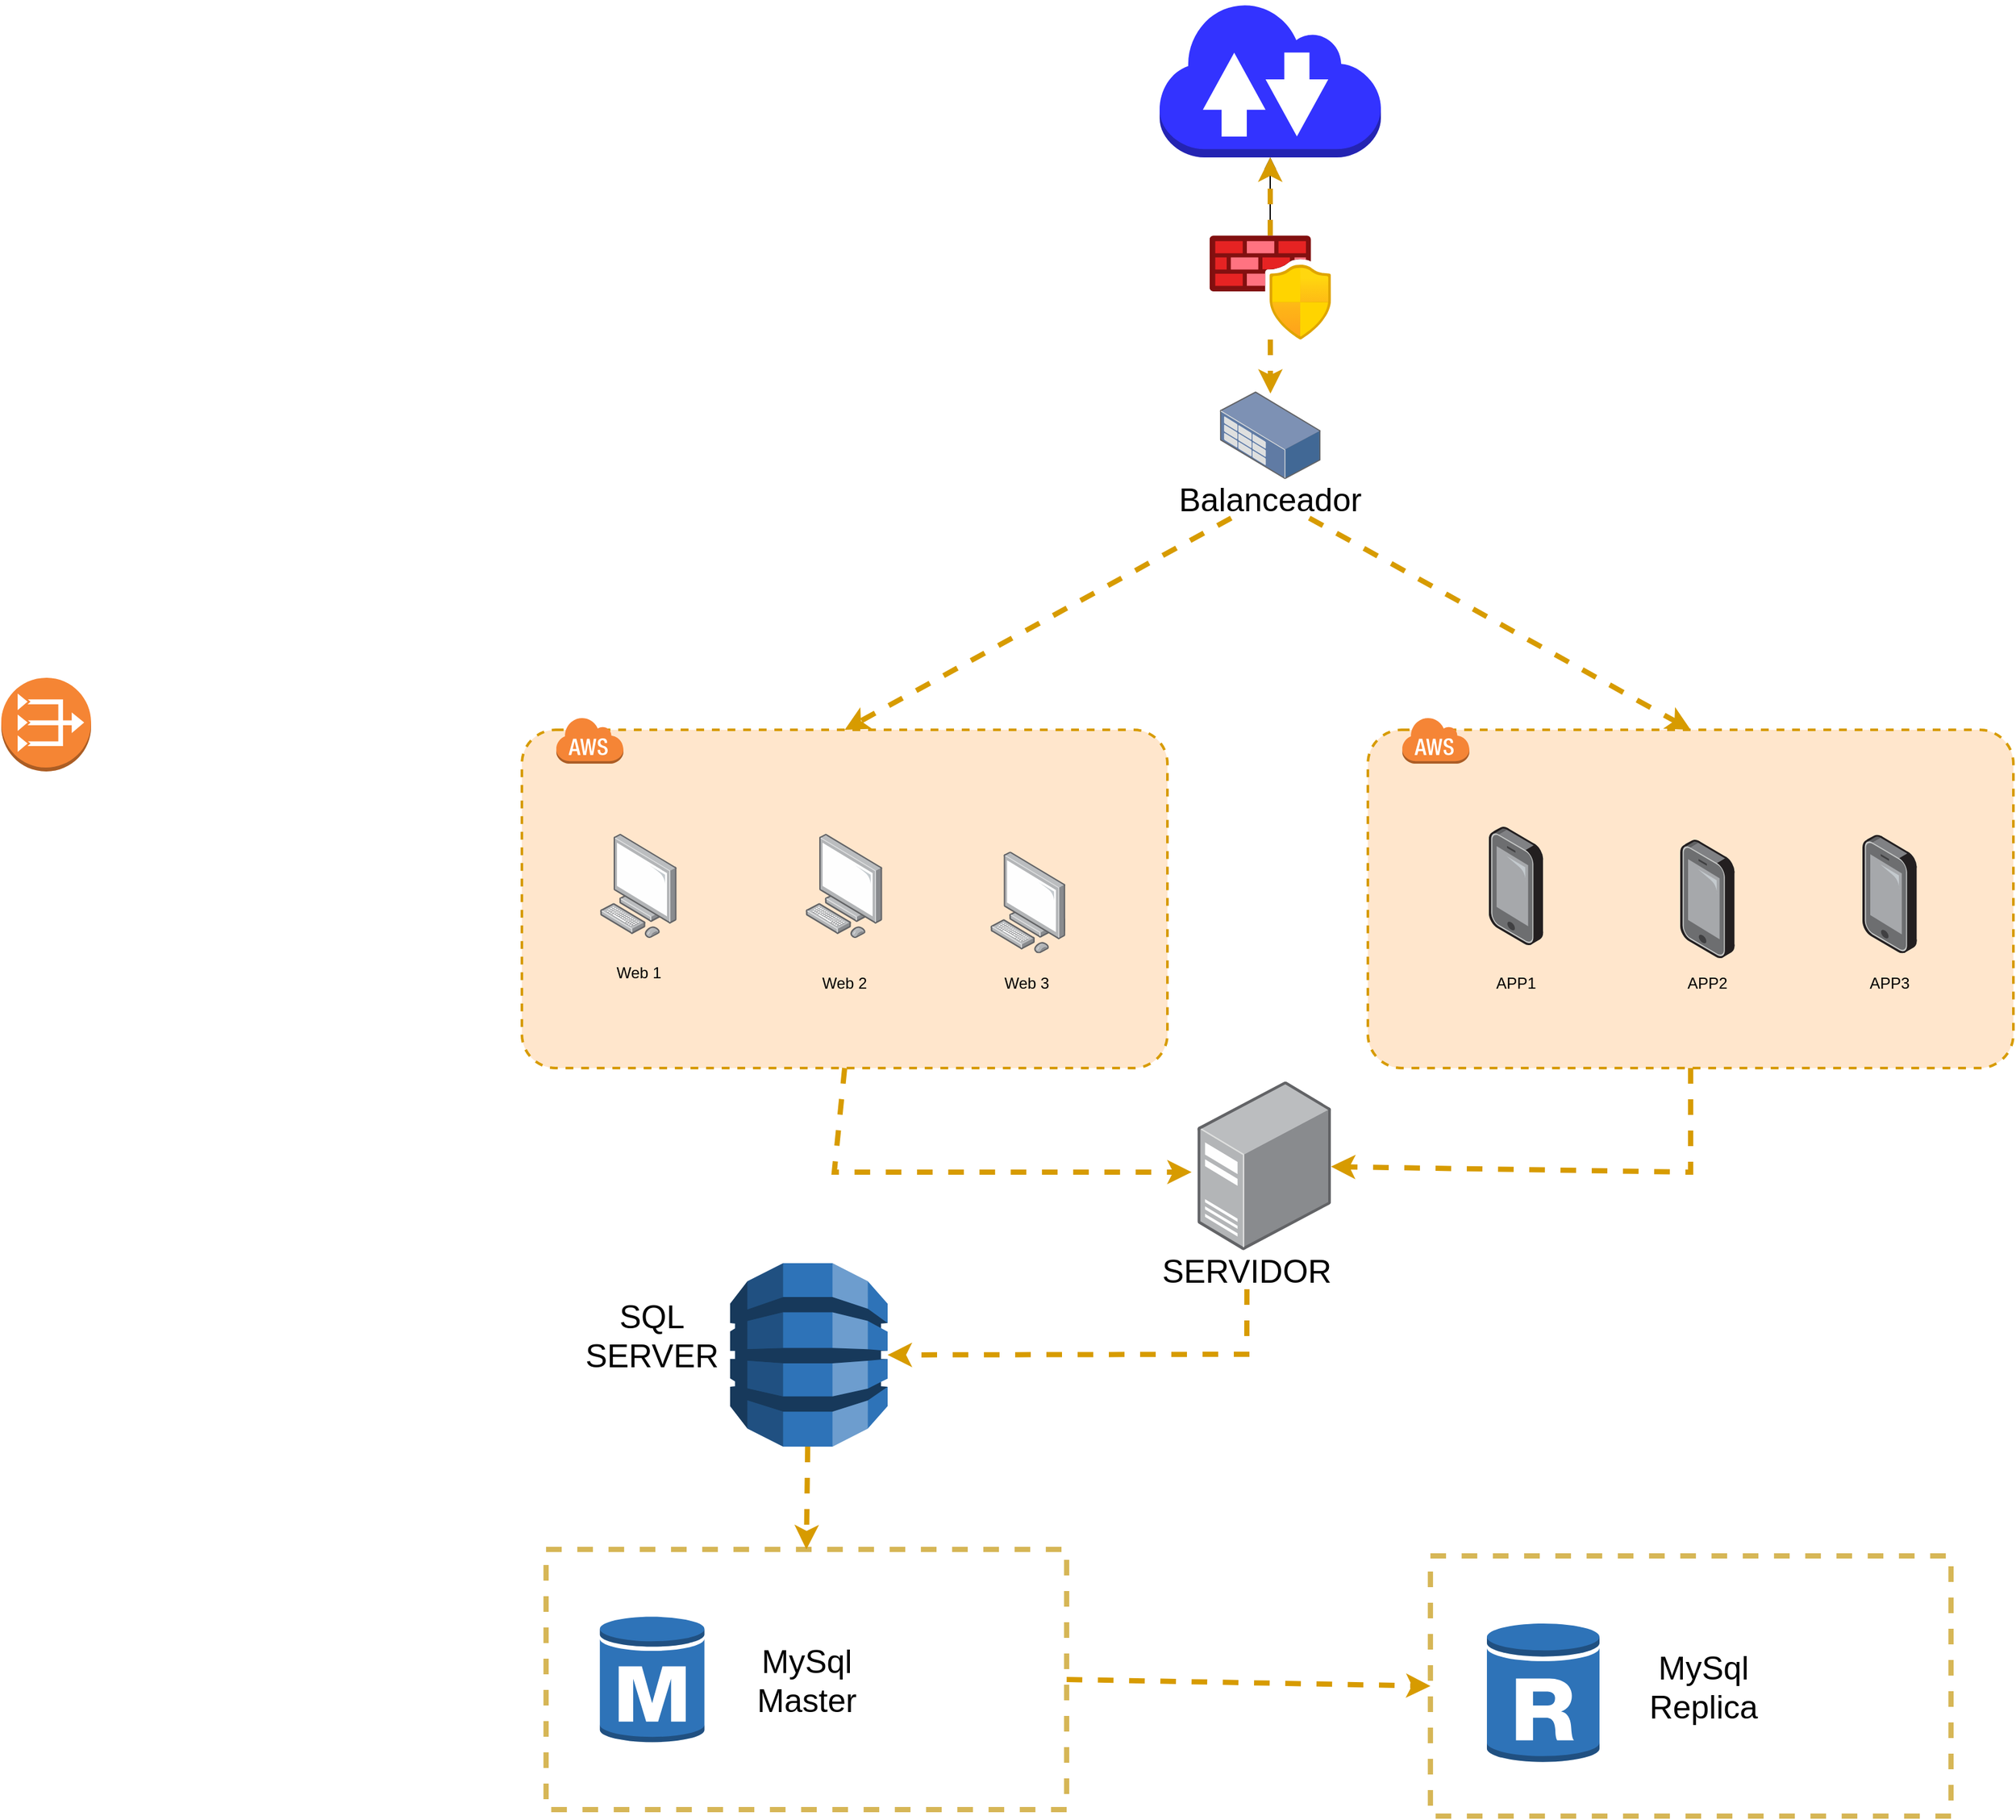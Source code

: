 <mxfile version="21.7.5" type="github">
  <diagram name="Página-1" id="09xPEWDIAsVb31FCONAa">
    <mxGraphModel dx="3518" dy="1526" grid="1" gridSize="10" guides="1" tooltips="1" connect="1" arrows="1" fold="1" page="1" pageScale="1" pageWidth="827" pageHeight="1169" math="0" shadow="0">
      <root>
        <mxCell id="0" />
        <mxCell id="1" parent="0" />
        <mxCell id="ndQNpNWkVlCkafy7-DR1-1" value="" style="outlineConnect=0;dashed=0;verticalLabelPosition=bottom;verticalAlign=top;align=center;html=1;shape=mxgraph.aws3.internet_2;fillColor=#3333FF;strokeColor=#6c8ebf;" parent="1" vertex="1">
          <mxGeometry x="440" y="90" width="170" height="120" as="geometry" />
        </mxCell>
        <mxCell id="ndQNpNWkVlCkafy7-DR1-3" value="" style="rounded=0;whiteSpace=wrap;html=1;dashed=1;strokeWidth=4;fillColor=#FFFFFF;strokeColor=#d6b656;" parent="1" vertex="1">
          <mxGeometry x="-31.42" y="1280" width="400" height="200" as="geometry" />
        </mxCell>
        <mxCell id="ndQNpNWkVlCkafy7-DR1-6" value="" style="rounded=0;whiteSpace=wrap;html=1;dashed=1;strokeWidth=4;fillColor=#FFFFFF;strokeColor=#d6b656;" parent="1" vertex="1">
          <mxGeometry x="648.08" y="1285" width="400" height="200" as="geometry" />
        </mxCell>
        <mxCell id="ndQNpNWkVlCkafy7-DR1-8" value="" style="rounded=1;arcSize=10;dashed=1;fillColor=#ffe6cc;strokeWidth=2;strokeColor=#d79b00;" parent="1" vertex="1">
          <mxGeometry x="-50" y="650" width="496" height="260" as="geometry" />
        </mxCell>
        <mxCell id="ndQNpNWkVlCkafy7-DR1-9" value="" style="dashed=0;html=1;shape=mxgraph.aws3.cloud;fillColor=#F58536;gradientColor=none;dashed=0;" parent="1" vertex="1">
          <mxGeometry x="-24" y="640" width="52" height="36" as="geometry" />
        </mxCell>
        <mxCell id="ndQNpNWkVlCkafy7-DR1-29" style="edgeStyle=orthogonalEdgeStyle;rounded=0;orthogonalLoop=1;jettySize=auto;html=1;" parent="1" source="ndQNpNWkVlCkafy7-DR1-12" target="ndQNpNWkVlCkafy7-DR1-1" edge="1">
          <mxGeometry relative="1" as="geometry" />
        </mxCell>
        <mxCell id="ndQNpNWkVlCkafy7-DR1-12" value="" style="image;aspect=fixed;html=1;points=[];align=center;fontSize=12;image=img/lib/azure2/networking/Azure_Firewall_Manager.svg;" parent="1" vertex="1">
          <mxGeometry x="478.33" y="270" width="93.34" height="80" as="geometry" />
        </mxCell>
        <mxCell id="ndQNpNWkVlCkafy7-DR1-14" value="" style="endArrow=classic;html=1;rounded=0;entryX=0.5;entryY=1;entryDx=0;entryDy=0;entryPerimeter=0;fillColor=#ffe6cc;strokeColor=#d79b00;strokeWidth=4;dashed=1;" parent="1" source="ndQNpNWkVlCkafy7-DR1-12" target="ndQNpNWkVlCkafy7-DR1-1" edge="1">
          <mxGeometry width="50" height="50" relative="1" as="geometry">
            <mxPoint x="520" y="320" as="sourcePoint" />
            <mxPoint x="360" y="570" as="targetPoint" />
          </mxGeometry>
        </mxCell>
        <mxCell id="ndQNpNWkVlCkafy7-DR1-17" value="" style="image;points=[];aspect=fixed;html=1;align=center;shadow=0;dashed=0;image=img/lib/allied_telesis/storage/Datacenter_Server_Rack_Storage_Unit_Small.svg;" parent="1" vertex="1">
          <mxGeometry x="486.3" y="390.0" width="77.4" height="67.2" as="geometry" />
        </mxCell>
        <mxCell id="ndQNpNWkVlCkafy7-DR1-20" value="" style="image;points=[];aspect=fixed;html=1;align=center;shadow=0;dashed=0;image=img/lib/allied_telesis/computer_and_terminals/Personal_Computer.svg;" parent="1" vertex="1">
          <mxGeometry x="10" y="730" width="59.03" height="80" as="geometry" />
        </mxCell>
        <mxCell id="ndQNpNWkVlCkafy7-DR1-21" value="" style="image;points=[];aspect=fixed;html=1;align=center;shadow=0;dashed=0;image=img/lib/allied_telesis/computer_and_terminals/Personal_Computer.svg;" parent="1" vertex="1">
          <mxGeometry x="168" y="730" width="59.02" height="80" as="geometry" />
        </mxCell>
        <mxCell id="ndQNpNWkVlCkafy7-DR1-22" value="" style="image;points=[];aspect=fixed;html=1;align=center;shadow=0;dashed=0;image=img/lib/allied_telesis/computer_and_terminals/Personal_Computer.svg;" parent="1" vertex="1">
          <mxGeometry x="310" y="743.6" width="57.7" height="78.2" as="geometry" />
        </mxCell>
        <mxCell id="ndQNpNWkVlCkafy7-DR1-24" value="Web 1" style="text;html=1;strokeColor=none;fillColor=none;align=center;verticalAlign=middle;whiteSpace=wrap;rounded=0;" parent="1" vertex="1">
          <mxGeometry x="10.0" y="821.8" width="60" height="30" as="geometry" />
        </mxCell>
        <mxCell id="ndQNpNWkVlCkafy7-DR1-25" value="Web 2" style="text;html=1;strokeColor=none;fillColor=none;align=center;verticalAlign=middle;whiteSpace=wrap;rounded=0;" parent="1" vertex="1">
          <mxGeometry x="168" y="830" width="60" height="30" as="geometry" />
        </mxCell>
        <mxCell id="ndQNpNWkVlCkafy7-DR1-27" value="Web 3" style="text;html=1;strokeColor=none;fillColor=none;align=center;verticalAlign=middle;whiteSpace=wrap;rounded=0;" parent="1" vertex="1">
          <mxGeometry x="307.7" y="830" width="60" height="30" as="geometry" />
        </mxCell>
        <mxCell id="ndQNpNWkVlCkafy7-DR1-28" value="" style="endArrow=classic;html=1;rounded=0;entryX=0.502;entryY=0.023;entryDx=0;entryDy=0;fillColor=#ffe6cc;strokeColor=#d79b00;strokeWidth=4;dashed=1;entryPerimeter=0;" parent="1" source="ndQNpNWkVlCkafy7-DR1-12" target="ndQNpNWkVlCkafy7-DR1-17" edge="1">
          <mxGeometry width="50" height="50" relative="1" as="geometry">
            <mxPoint x="520" y="420" as="sourcePoint" />
            <mxPoint x="535" y="280" as="targetPoint" />
          </mxGeometry>
        </mxCell>
        <mxCell id="ndQNpNWkVlCkafy7-DR1-38" value="" style="rounded=1;arcSize=10;dashed=1;fillColor=#ffe6cc;strokeWidth=2;strokeColor=#d79b00;" parent="1" vertex="1">
          <mxGeometry x="600" y="650" width="496" height="260" as="geometry" />
        </mxCell>
        <mxCell id="ndQNpNWkVlCkafy7-DR1-39" value="" style="dashed=0;html=1;shape=mxgraph.aws3.cloud;fillColor=#F58536;gradientColor=none;dashed=0;" parent="1" vertex="1">
          <mxGeometry x="626" y="640" width="52" height="36" as="geometry" />
        </mxCell>
        <mxCell id="ndQNpNWkVlCkafy7-DR1-43" value="APP1" style="text;html=1;strokeColor=none;fillColor=none;align=center;verticalAlign=middle;whiteSpace=wrap;rounded=0;" parent="1" vertex="1">
          <mxGeometry x="683.8" y="830" width="60" height="30" as="geometry" />
        </mxCell>
        <mxCell id="ndQNpNWkVlCkafy7-DR1-44" value="APP2" style="text;html=1;strokeColor=none;fillColor=none;align=center;verticalAlign=middle;whiteSpace=wrap;rounded=0;" parent="1" vertex="1">
          <mxGeometry x="830.9" y="830" width="60" height="30" as="geometry" />
        </mxCell>
        <mxCell id="ndQNpNWkVlCkafy7-DR1-45" value="APP3" style="text;html=1;strokeColor=none;fillColor=none;align=center;verticalAlign=middle;whiteSpace=wrap;rounded=0;" parent="1" vertex="1">
          <mxGeometry x="970.9" y="830" width="60" height="30" as="geometry" />
        </mxCell>
        <mxCell id="ndQNpNWkVlCkafy7-DR1-46" value="&lt;font style=&quot;font-size: 25px;&quot;&gt;Balanceador&lt;/font&gt;" style="text;html=1;strokeColor=none;fillColor=none;align=center;verticalAlign=middle;whiteSpace=wrap;rounded=0;strokeWidth=7;" parent="1" vertex="1">
          <mxGeometry x="495" y="457.2" width="60" height="30" as="geometry" />
        </mxCell>
        <mxCell id="ndQNpNWkVlCkafy7-DR1-47" value="" style="endArrow=classic;html=1;rounded=0;entryX=0.5;entryY=0;entryDx=0;entryDy=0;fillColor=#ffe6cc;strokeColor=#d79b00;strokeWidth=4;dashed=1;exitX=0;exitY=1;exitDx=0;exitDy=0;" parent="1" source="ndQNpNWkVlCkafy7-DR1-46" target="ndQNpNWkVlCkafy7-DR1-8" edge="1">
          <mxGeometry width="50" height="50" relative="1" as="geometry">
            <mxPoint x="535" y="360" as="sourcePoint" />
            <mxPoint x="535" y="402" as="targetPoint" />
          </mxGeometry>
        </mxCell>
        <mxCell id="ndQNpNWkVlCkafy7-DR1-48" value="" style="endArrow=classic;html=1;rounded=0;entryX=0.5;entryY=0;entryDx=0;entryDy=0;fillColor=#ffe6cc;strokeColor=#d79b00;strokeWidth=4;dashed=1;exitX=1;exitY=1;exitDx=0;exitDy=0;" parent="1" source="ndQNpNWkVlCkafy7-DR1-46" target="ndQNpNWkVlCkafy7-DR1-38" edge="1">
          <mxGeometry width="50" height="50" relative="1" as="geometry">
            <mxPoint x="503" y="506" as="sourcePoint" />
            <mxPoint x="208" y="660" as="targetPoint" />
          </mxGeometry>
        </mxCell>
        <mxCell id="ndQNpNWkVlCkafy7-DR1-49" value="" style="image;points=[];aspect=fixed;html=1;align=center;shadow=0;dashed=0;image=img/lib/allied_telesis/computer_and_terminals/Server_Desktop.svg;" parent="1" vertex="1">
          <mxGeometry x="469.11" y="920" width="102.56" height="130" as="geometry" />
        </mxCell>
        <mxCell id="ndQNpNWkVlCkafy7-DR1-51" value="" style="image;points=[];aspect=fixed;html=1;align=center;shadow=0;dashed=0;image=img/lib/allied_telesis/computer_and_terminals/Smartphone.svg;" parent="1" vertex="1">
          <mxGeometry x="692.9" y="724.4" width="41.8" height="91.19" as="geometry" />
        </mxCell>
        <mxCell id="ndQNpNWkVlCkafy7-DR1-52" value="" style="image;points=[];aspect=fixed;html=1;align=center;shadow=0;dashed=0;image=img/lib/allied_telesis/computer_and_terminals/Smartphone.svg;" parent="1" vertex="1">
          <mxGeometry x="840.0" y="734.4" width="41.8" height="91.19" as="geometry" />
        </mxCell>
        <mxCell id="ndQNpNWkVlCkafy7-DR1-53" value="" style="image;points=[];aspect=fixed;html=1;align=center;shadow=0;dashed=0;image=img/lib/allied_telesis/computer_and_terminals/Smartphone.svg;" parent="1" vertex="1">
          <mxGeometry x="980.0" y="730.61" width="41.8" height="91.19" as="geometry" />
        </mxCell>
        <mxCell id="ndQNpNWkVlCkafy7-DR1-55" value="" style="endArrow=classic;html=1;rounded=0;exitX=0.5;exitY=1;exitDx=0;exitDy=0;entryX=-0.044;entryY=0.538;entryDx=0;entryDy=0;entryPerimeter=0;fillColor=#ffe6cc;strokeColor=#d79b00;strokeWidth=4;dashed=1;" parent="1" source="ndQNpNWkVlCkafy7-DR1-8" target="ndQNpNWkVlCkafy7-DR1-49" edge="1">
          <mxGeometry width="50" height="50" relative="1" as="geometry">
            <mxPoint x="390" y="1030" as="sourcePoint" />
            <mxPoint x="410" y="1020" as="targetPoint" />
            <Array as="points">
              <mxPoint x="190" y="990" />
            </Array>
          </mxGeometry>
        </mxCell>
        <mxCell id="ndQNpNWkVlCkafy7-DR1-56" value="" style="endArrow=classic;html=1;rounded=0;exitX=0.5;exitY=1;exitDx=0;exitDy=0;fillColor=#ffe6cc;strokeColor=#d79b00;strokeWidth=4;dashed=1;" parent="1" source="ndQNpNWkVlCkafy7-DR1-38" target="ndQNpNWkVlCkafy7-DR1-49" edge="1">
          <mxGeometry width="50" height="50" relative="1" as="geometry">
            <mxPoint x="208" y="920" as="sourcePoint" />
            <mxPoint x="570" y="1020" as="targetPoint" />
            <Array as="points">
              <mxPoint x="848" y="990" />
            </Array>
          </mxGeometry>
        </mxCell>
        <mxCell id="ndQNpNWkVlCkafy7-DR1-57" value="&lt;font style=&quot;font-size: 25px;&quot;&gt;SERVIDOR&lt;/font&gt;" style="text;html=1;strokeColor=none;fillColor=none;align=center;verticalAlign=middle;whiteSpace=wrap;rounded=0;" parent="1" vertex="1">
          <mxGeometry x="477.08" y="1050" width="60" height="30" as="geometry" />
        </mxCell>
        <mxCell id="ndQNpNWkVlCkafy7-DR1-58" value="" style="outlineConnect=0;dashed=0;verticalLabelPosition=bottom;verticalAlign=top;align=center;html=1;shape=mxgraph.aws3.dynamo_db;fillColor=#2E73B8;gradientColor=none;" parent="1" vertex="1">
          <mxGeometry x="110" y="1060" width="121" height="141" as="geometry" />
        </mxCell>
        <mxCell id="ndQNpNWkVlCkafy7-DR1-59" value="&lt;font style=&quot;font-size: 25px;&quot;&gt;SQL SERVER&lt;/font&gt;" style="text;html=1;strokeColor=none;fillColor=none;align=center;verticalAlign=middle;whiteSpace=wrap;rounded=0;" parent="1" vertex="1">
          <mxGeometry x="20.0" y="1100" width="60" height="30" as="geometry" />
        </mxCell>
        <mxCell id="ndQNpNWkVlCkafy7-DR1-60" value="" style="endArrow=classic;html=1;rounded=0;entryX=1;entryY=0.5;entryDx=0;entryDy=0;fillColor=#ffe6cc;strokeColor=#d79b00;strokeWidth=4;dashed=1;exitX=0.5;exitY=1;exitDx=0;exitDy=0;entryPerimeter=0;" parent="1" source="ndQNpNWkVlCkafy7-DR1-57" target="ndQNpNWkVlCkafy7-DR1-58" edge="1">
          <mxGeometry width="50" height="50" relative="1" as="geometry">
            <mxPoint x="563" y="506" as="sourcePoint" />
            <mxPoint x="858" y="660" as="targetPoint" />
            <Array as="points">
              <mxPoint x="507" y="1130" />
            </Array>
          </mxGeometry>
        </mxCell>
        <mxCell id="ndQNpNWkVlCkafy7-DR1-61" value="" style="outlineConnect=0;dashed=0;verticalLabelPosition=bottom;verticalAlign=top;align=center;html=1;shape=mxgraph.aws3.rds_db_instance;fillColor=#2E73B8;gradientColor=none;" parent="1" vertex="1">
          <mxGeometry x="9.9" y="1330" width="80.35" height="100" as="geometry" />
        </mxCell>
        <mxCell id="ndQNpNWkVlCkafy7-DR1-62" value="" style="outlineConnect=0;dashed=0;verticalLabelPosition=bottom;verticalAlign=top;align=center;html=1;shape=mxgraph.aws3.rds_db_instance_read_replica;fillColor=#2E73B8;gradientColor=none;" parent="1" vertex="1">
          <mxGeometry x="691.48" y="1335" width="86.6" height="110" as="geometry" />
        </mxCell>
        <mxCell id="ndQNpNWkVlCkafy7-DR1-63" value="&lt;font style=&quot;font-size: 25px;&quot;&gt;MySql&lt;br&gt;Master&lt;/font&gt;" style="text;html=1;strokeColor=none;fillColor=none;align=center;verticalAlign=middle;whiteSpace=wrap;rounded=0;" parent="1" vertex="1">
          <mxGeometry x="138.58" y="1365" width="60" height="30" as="geometry" />
        </mxCell>
        <mxCell id="ndQNpNWkVlCkafy7-DR1-65" value="&lt;font style=&quot;font-size: 25px;&quot;&gt;MySql&lt;br&gt;Replica&lt;/font&gt;" style="text;html=1;strokeColor=none;fillColor=none;align=center;verticalAlign=middle;whiteSpace=wrap;rounded=0;" parent="1" vertex="1">
          <mxGeometry x="828.08" y="1370" width="60" height="30" as="geometry" />
        </mxCell>
        <mxCell id="ndQNpNWkVlCkafy7-DR1-66" value="" style="endArrow=classic;html=1;rounded=0;entryX=0.5;entryY=0;entryDx=0;entryDy=0;fillColor=#ffe6cc;strokeColor=#d79b00;strokeWidth=4;dashed=1;" parent="1" source="ndQNpNWkVlCkafy7-DR1-58" target="ndQNpNWkVlCkafy7-DR1-3" edge="1">
          <mxGeometry width="50" height="50" relative="1" as="geometry">
            <mxPoint x="526" y="1120" as="sourcePoint" />
            <mxPoint x="191" y="1179" as="targetPoint" />
            <Array as="points" />
          </mxGeometry>
        </mxCell>
        <mxCell id="ndQNpNWkVlCkafy7-DR1-67" value="" style="endArrow=classic;html=1;rounded=0;entryX=0;entryY=0.5;entryDx=0;entryDy=0;fillColor=#ffe6cc;strokeColor=#d79b00;strokeWidth=4;dashed=1;exitX=1;exitY=0.5;exitDx=0;exitDy=0;" parent="1" source="ndQNpNWkVlCkafy7-DR1-3" target="ndQNpNWkVlCkafy7-DR1-6" edge="1">
          <mxGeometry width="50" height="50" relative="1" as="geometry">
            <mxPoint x="179.08" y="1225" as="sourcePoint" />
            <mxPoint x="179.08" y="1290" as="targetPoint" />
            <Array as="points" />
          </mxGeometry>
        </mxCell>
        <mxCell id="Ul7K43ii-u3MiD1I9LOa-1" value="" style="outlineConnect=0;dashed=0;verticalLabelPosition=bottom;verticalAlign=top;align=center;html=1;shape=mxgraph.aws3.vpc_nat_gateway;fillColor=#F58534;gradientColor=none;strokeColor=#006658;fontColor=#5C5C5C;" vertex="1" parent="1">
          <mxGeometry x="-450" y="610" width="69" height="72" as="geometry" />
        </mxCell>
      </root>
    </mxGraphModel>
  </diagram>
</mxfile>
